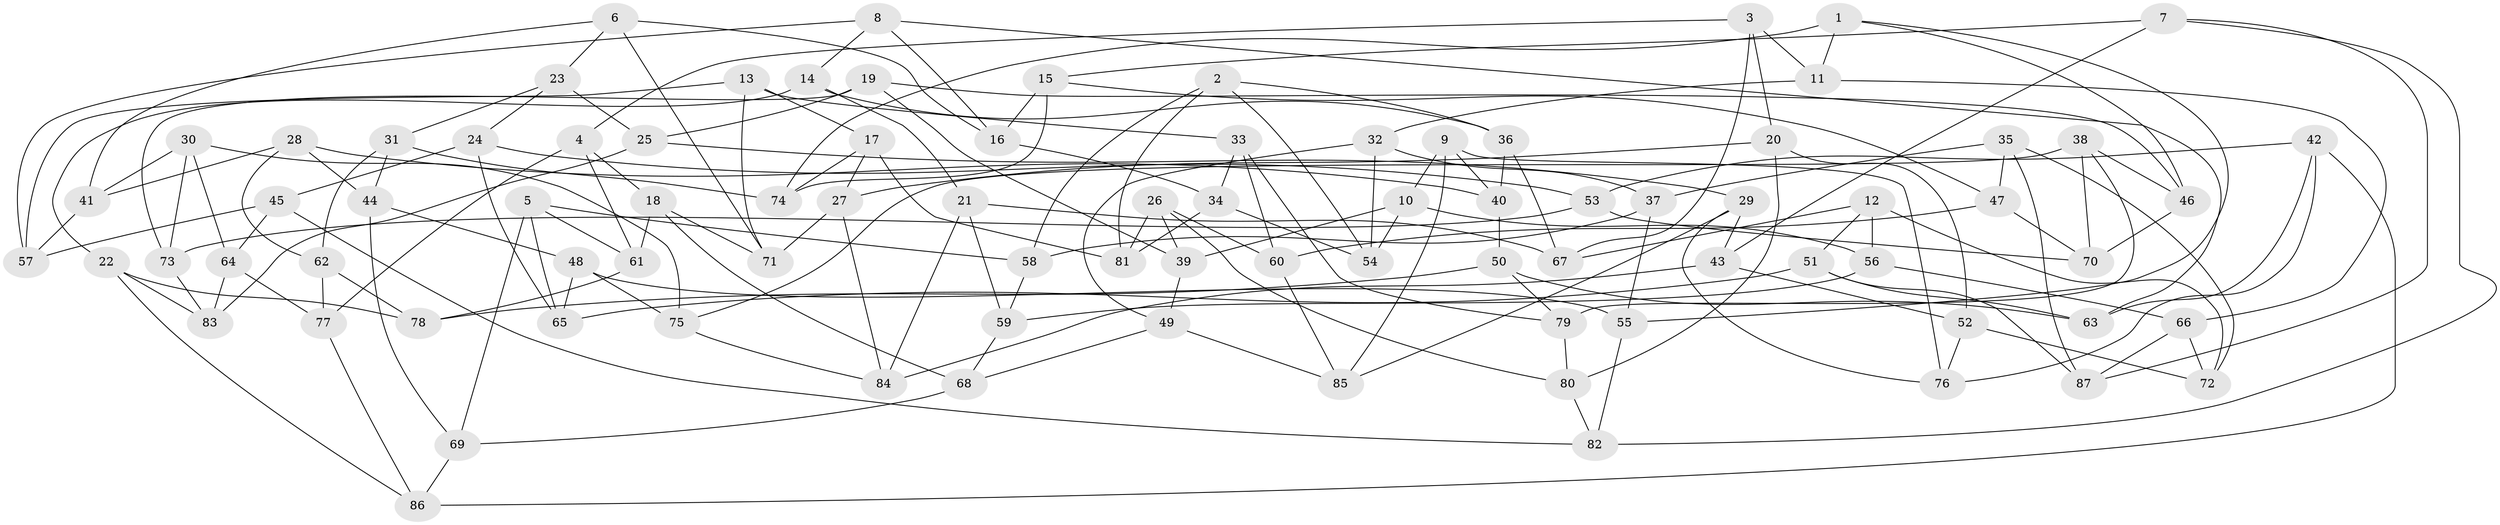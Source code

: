 // coarse degree distribution, {6: 0.6470588235294118, 5: 0.058823529411764705, 4: 0.27450980392156865, 3: 0.0196078431372549}
// Generated by graph-tools (version 1.1) at 2025/42/03/06/25 10:42:16]
// undirected, 87 vertices, 174 edges
graph export_dot {
graph [start="1"]
  node [color=gray90,style=filled];
  1;
  2;
  3;
  4;
  5;
  6;
  7;
  8;
  9;
  10;
  11;
  12;
  13;
  14;
  15;
  16;
  17;
  18;
  19;
  20;
  21;
  22;
  23;
  24;
  25;
  26;
  27;
  28;
  29;
  30;
  31;
  32;
  33;
  34;
  35;
  36;
  37;
  38;
  39;
  40;
  41;
  42;
  43;
  44;
  45;
  46;
  47;
  48;
  49;
  50;
  51;
  52;
  53;
  54;
  55;
  56;
  57;
  58;
  59;
  60;
  61;
  62;
  63;
  64;
  65;
  66;
  67;
  68;
  69;
  70;
  71;
  72;
  73;
  74;
  75;
  76;
  77;
  78;
  79;
  80;
  81;
  82;
  83;
  84;
  85;
  86;
  87;
  1 -- 46;
  1 -- 74;
  1 -- 11;
  1 -- 55;
  2 -- 54;
  2 -- 36;
  2 -- 81;
  2 -- 58;
  3 -- 67;
  3 -- 4;
  3 -- 11;
  3 -- 20;
  4 -- 77;
  4 -- 18;
  4 -- 61;
  5 -- 65;
  5 -- 69;
  5 -- 58;
  5 -- 61;
  6 -- 41;
  6 -- 23;
  6 -- 71;
  6 -- 16;
  7 -- 15;
  7 -- 87;
  7 -- 82;
  7 -- 43;
  8 -- 57;
  8 -- 16;
  8 -- 63;
  8 -- 14;
  9 -- 40;
  9 -- 10;
  9 -- 76;
  9 -- 85;
  10 -- 39;
  10 -- 56;
  10 -- 54;
  11 -- 32;
  11 -- 66;
  12 -- 72;
  12 -- 67;
  12 -- 51;
  12 -- 56;
  13 -- 17;
  13 -- 71;
  13 -- 57;
  13 -- 33;
  14 -- 36;
  14 -- 21;
  14 -- 22;
  15 -- 16;
  15 -- 74;
  15 -- 47;
  16 -- 34;
  17 -- 81;
  17 -- 27;
  17 -- 74;
  18 -- 71;
  18 -- 61;
  18 -- 68;
  19 -- 39;
  19 -- 46;
  19 -- 73;
  19 -- 25;
  20 -- 27;
  20 -- 80;
  20 -- 52;
  21 -- 67;
  21 -- 59;
  21 -- 84;
  22 -- 86;
  22 -- 78;
  22 -- 83;
  23 -- 25;
  23 -- 24;
  23 -- 31;
  24 -- 65;
  24 -- 53;
  24 -- 45;
  25 -- 29;
  25 -- 83;
  26 -- 81;
  26 -- 60;
  26 -- 39;
  26 -- 80;
  27 -- 71;
  27 -- 84;
  28 -- 40;
  28 -- 62;
  28 -- 44;
  28 -- 41;
  29 -- 76;
  29 -- 85;
  29 -- 43;
  30 -- 75;
  30 -- 73;
  30 -- 41;
  30 -- 64;
  31 -- 74;
  31 -- 44;
  31 -- 62;
  32 -- 37;
  32 -- 49;
  32 -- 54;
  33 -- 79;
  33 -- 60;
  33 -- 34;
  34 -- 81;
  34 -- 54;
  35 -- 87;
  35 -- 47;
  35 -- 72;
  35 -- 37;
  36 -- 40;
  36 -- 67;
  37 -- 55;
  37 -- 58;
  38 -- 46;
  38 -- 75;
  38 -- 79;
  38 -- 70;
  39 -- 49;
  40 -- 50;
  41 -- 57;
  42 -- 76;
  42 -- 53;
  42 -- 63;
  42 -- 86;
  43 -- 52;
  43 -- 84;
  44 -- 48;
  44 -- 69;
  45 -- 82;
  45 -- 57;
  45 -- 64;
  46 -- 70;
  47 -- 60;
  47 -- 70;
  48 -- 55;
  48 -- 75;
  48 -- 65;
  49 -- 85;
  49 -- 68;
  50 -- 78;
  50 -- 63;
  50 -- 79;
  51 -- 87;
  51 -- 63;
  51 -- 65;
  52 -- 76;
  52 -- 72;
  53 -- 73;
  53 -- 70;
  55 -- 82;
  56 -- 59;
  56 -- 66;
  58 -- 59;
  59 -- 68;
  60 -- 85;
  61 -- 78;
  62 -- 78;
  62 -- 77;
  64 -- 77;
  64 -- 83;
  66 -- 87;
  66 -- 72;
  68 -- 69;
  69 -- 86;
  73 -- 83;
  75 -- 84;
  77 -- 86;
  79 -- 80;
  80 -- 82;
}
